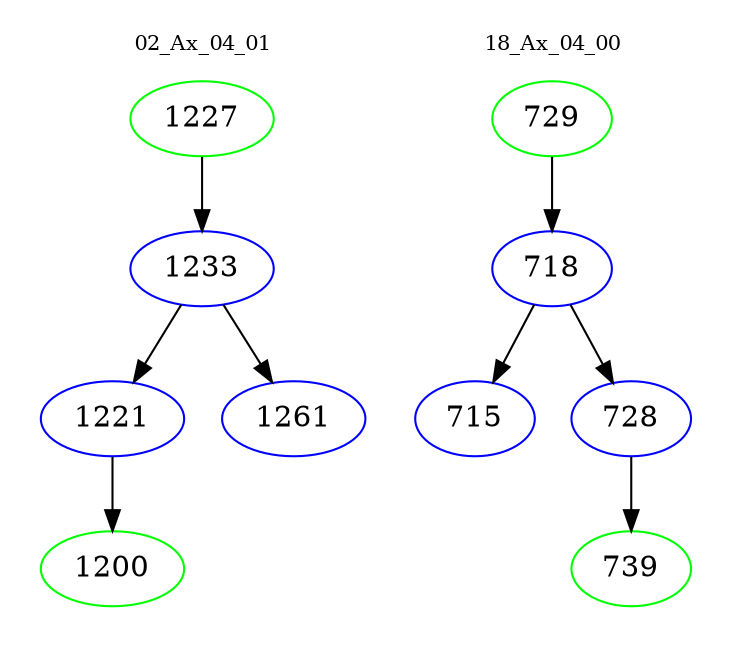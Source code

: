 digraph{
subgraph cluster_0 {
color = white
label = "02_Ax_04_01";
fontsize=10;
T0_1227 [label="1227", color="green"]
T0_1227 -> T0_1233 [color="black"]
T0_1233 [label="1233", color="blue"]
T0_1233 -> T0_1221 [color="black"]
T0_1221 [label="1221", color="blue"]
T0_1221 -> T0_1200 [color="black"]
T0_1200 [label="1200", color="green"]
T0_1233 -> T0_1261 [color="black"]
T0_1261 [label="1261", color="blue"]
}
subgraph cluster_1 {
color = white
label = "18_Ax_04_00";
fontsize=10;
T1_729 [label="729", color="green"]
T1_729 -> T1_718 [color="black"]
T1_718 [label="718", color="blue"]
T1_718 -> T1_715 [color="black"]
T1_715 [label="715", color="blue"]
T1_718 -> T1_728 [color="black"]
T1_728 [label="728", color="blue"]
T1_728 -> T1_739 [color="black"]
T1_739 [label="739", color="green"]
}
}
